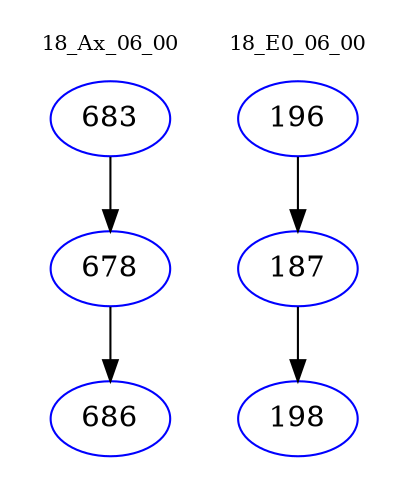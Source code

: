 digraph{
subgraph cluster_0 {
color = white
label = "18_Ax_06_00";
fontsize=10;
T0_683 [label="683", color="blue"]
T0_683 -> T0_678 [color="black"]
T0_678 [label="678", color="blue"]
T0_678 -> T0_686 [color="black"]
T0_686 [label="686", color="blue"]
}
subgraph cluster_1 {
color = white
label = "18_E0_06_00";
fontsize=10;
T1_196 [label="196", color="blue"]
T1_196 -> T1_187 [color="black"]
T1_187 [label="187", color="blue"]
T1_187 -> T1_198 [color="black"]
T1_198 [label="198", color="blue"]
}
}

